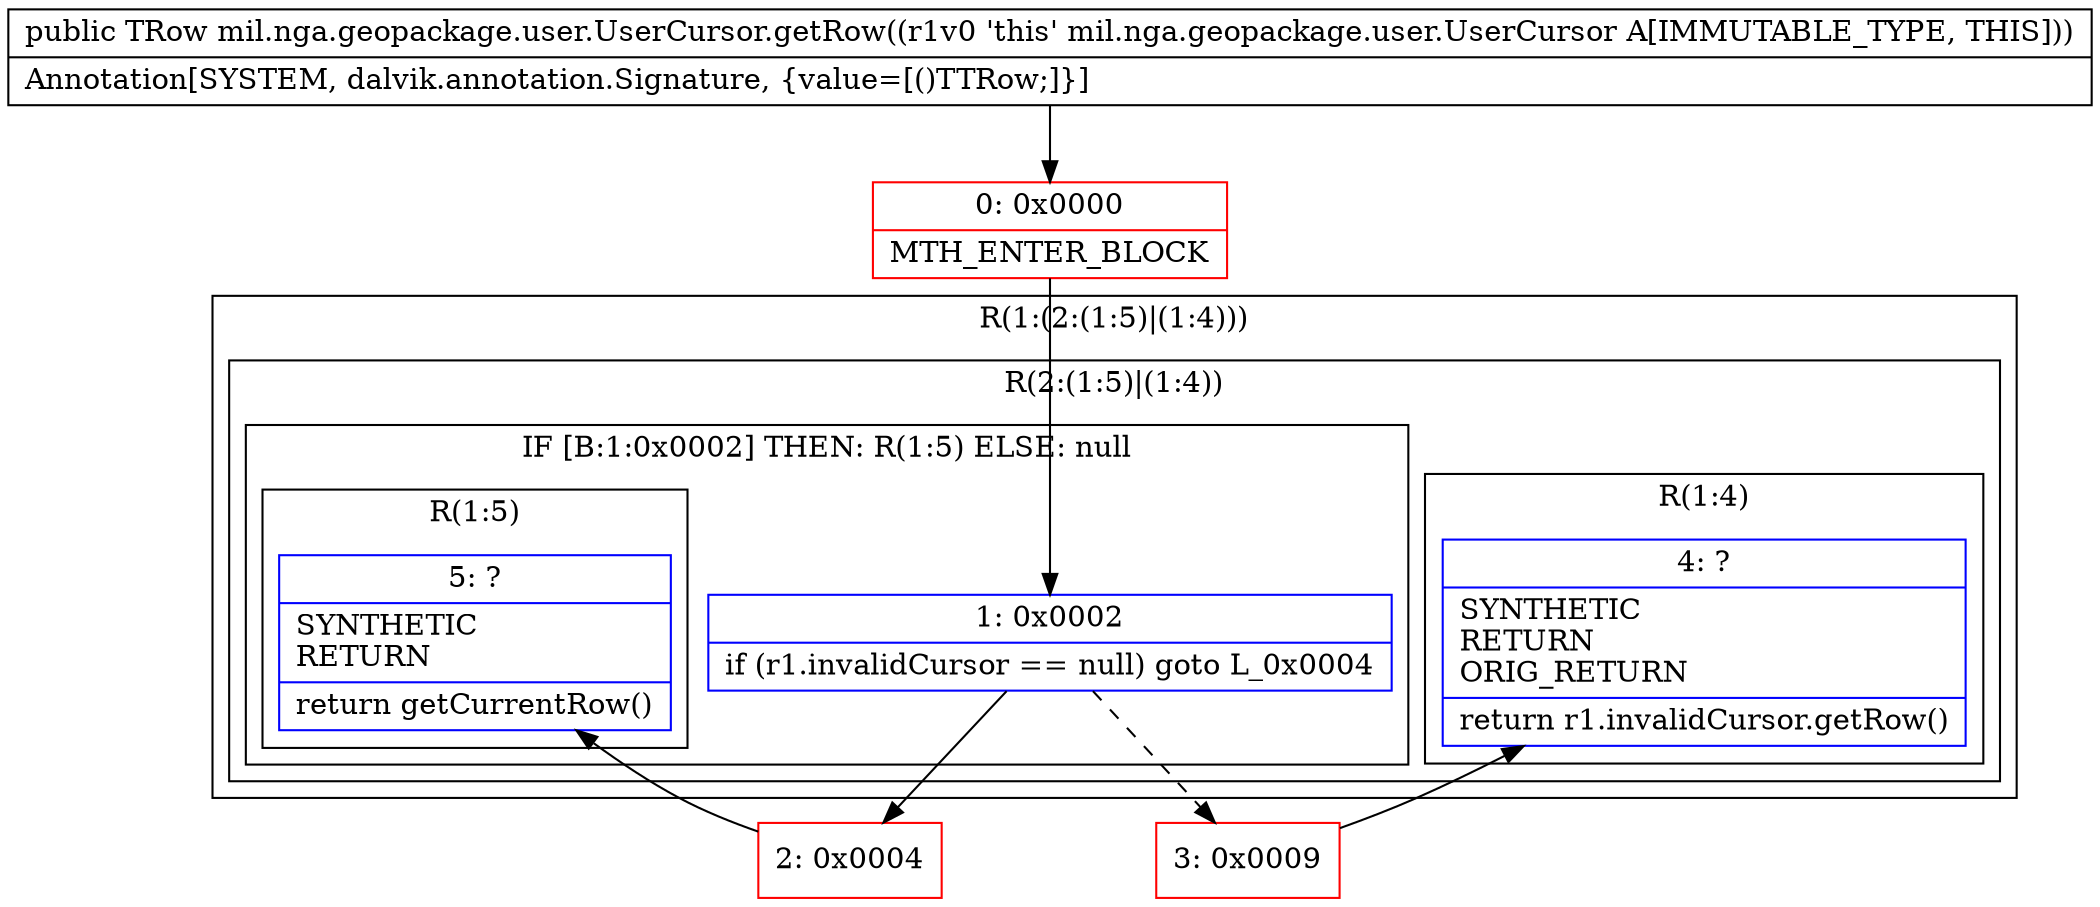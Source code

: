 digraph "CFG formil.nga.geopackage.user.UserCursor.getRow()Lmil\/nga\/geopackage\/user\/UserRow;" {
subgraph cluster_Region_1401818306 {
label = "R(1:(2:(1:5)|(1:4)))";
node [shape=record,color=blue];
subgraph cluster_Region_1599695731 {
label = "R(2:(1:5)|(1:4))";
node [shape=record,color=blue];
subgraph cluster_IfRegion_402098194 {
label = "IF [B:1:0x0002] THEN: R(1:5) ELSE: null";
node [shape=record,color=blue];
Node_1 [shape=record,label="{1\:\ 0x0002|if (r1.invalidCursor == null) goto L_0x0004\l}"];
subgraph cluster_Region_453886617 {
label = "R(1:5)";
node [shape=record,color=blue];
Node_5 [shape=record,label="{5\:\ ?|SYNTHETIC\lRETURN\l|return getCurrentRow()\l}"];
}
}
subgraph cluster_Region_952513830 {
label = "R(1:4)";
node [shape=record,color=blue];
Node_4 [shape=record,label="{4\:\ ?|SYNTHETIC\lRETURN\lORIG_RETURN\l|return r1.invalidCursor.getRow()\l}"];
}
}
}
Node_0 [shape=record,color=red,label="{0\:\ 0x0000|MTH_ENTER_BLOCK\l}"];
Node_2 [shape=record,color=red,label="{2\:\ 0x0004}"];
Node_3 [shape=record,color=red,label="{3\:\ 0x0009}"];
MethodNode[shape=record,label="{public TRow mil.nga.geopackage.user.UserCursor.getRow((r1v0 'this' mil.nga.geopackage.user.UserCursor A[IMMUTABLE_TYPE, THIS]))  | Annotation[SYSTEM, dalvik.annotation.Signature, \{value=[()TTRow;]\}]\l}"];
MethodNode -> Node_0;
Node_1 -> Node_2;
Node_1 -> Node_3[style=dashed];
Node_0 -> Node_1;
Node_2 -> Node_5;
Node_3 -> Node_4;
}

